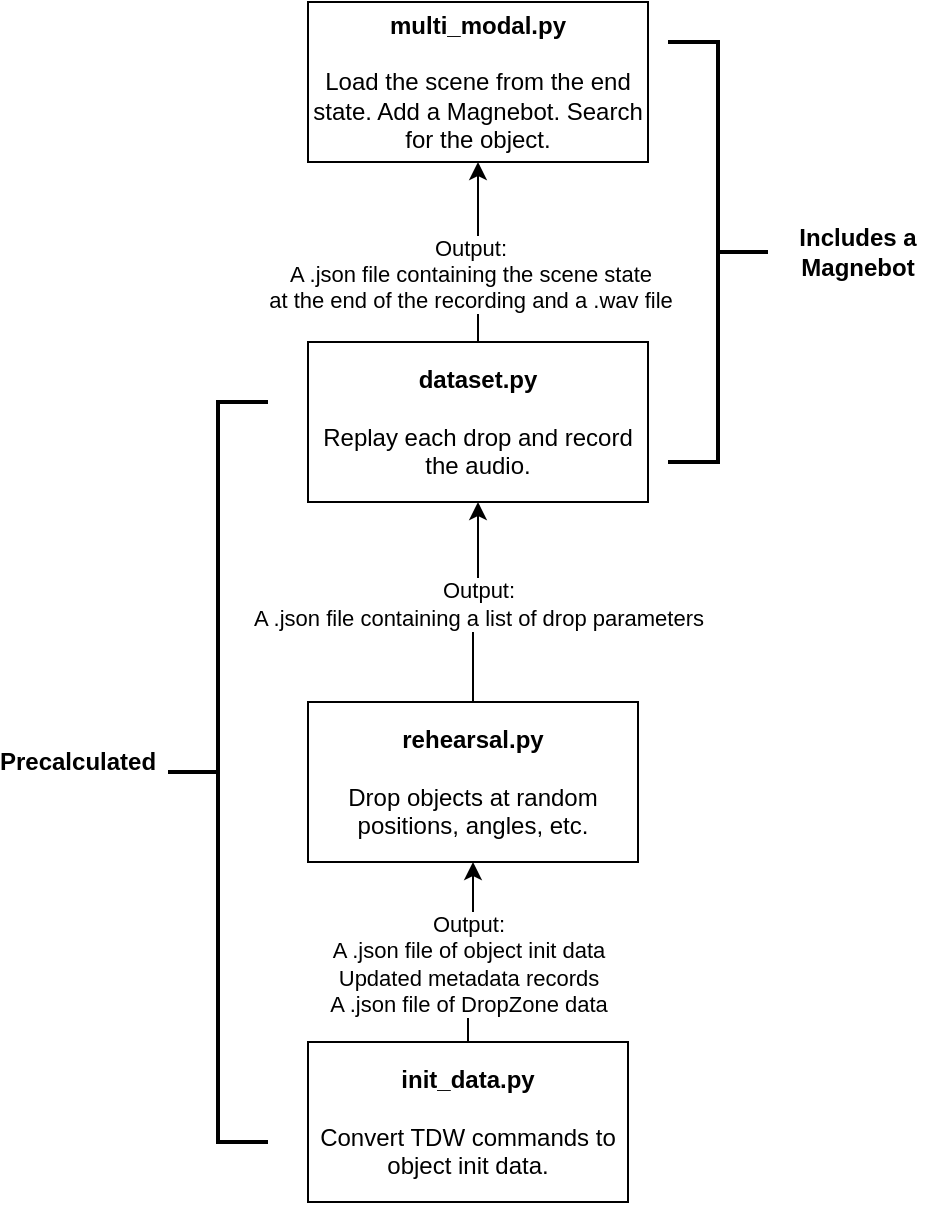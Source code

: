 <mxfile version="14.4.2" type="device"><diagram id="8xLchIjH4b9QTyZz0Ari" name="Page-1"><mxGraphModel dx="2062" dy="1153" grid="1" gridSize="10" guides="1" tooltips="1" connect="1" arrows="1" fold="1" page="1" pageScale="1" pageWidth="850" pageHeight="1100" math="0" shadow="0"><root><mxCell id="0"/><mxCell id="1" parent="0"/><mxCell id="iGppdgJinJF69qWEVTL2-3" value="" style="edgeStyle=orthogonalEdgeStyle;rounded=0;orthogonalLoop=1;jettySize=auto;html=1;" parent="1" source="iGppdgJinJF69qWEVTL2-1" target="iGppdgJinJF69qWEVTL2-2" edge="1"><mxGeometry relative="1" as="geometry"/></mxCell><mxCell id="iGppdgJinJF69qWEVTL2-6" value="&lt;div&gt;Output:&lt;/div&gt;&lt;div&gt;A .json file containing a list of drop parameters&lt;br&gt;&lt;/div&gt;" style="edgeLabel;html=1;align=center;verticalAlign=middle;resizable=0;points=[];" parent="iGppdgJinJF69qWEVTL2-3" vertex="1" connectable="0"><mxGeometry x="0.3" relative="1" as="geometry"><mxPoint y="15" as="offset"/></mxGeometry></mxCell><mxCell id="iGppdgJinJF69qWEVTL2-1" value="&lt;div&gt;&lt;b&gt;&lt;font style=&quot;font-size: 12px&quot;&gt;rehearsal.py&lt;/font&gt;&lt;/b&gt;&lt;/div&gt;&lt;div&gt;&lt;b&gt;&lt;font style=&quot;font-size: 12px&quot;&gt;&lt;br&gt;&lt;/font&gt;&lt;/b&gt;&lt;/div&gt;&lt;div&gt;&lt;font style=&quot;font-size: 12px&quot;&gt;Drop objects at random positions, angles, etc.&lt;br&gt;&lt;/font&gt;&lt;/div&gt;" style="rounded=0;whiteSpace=wrap;html=1;" parent="1" vertex="1"><mxGeometry x="360" y="380" width="165" height="80" as="geometry"/></mxCell><mxCell id="iGppdgJinJF69qWEVTL2-5" value="" style="edgeStyle=orthogonalEdgeStyle;rounded=0;orthogonalLoop=1;jettySize=auto;html=1;" parent="1" source="iGppdgJinJF69qWEVTL2-2" target="iGppdgJinJF69qWEVTL2-4" edge="1"><mxGeometry relative="1" as="geometry"/></mxCell><mxCell id="iGppdgJinJF69qWEVTL2-7" value="&lt;div&gt;Output: &lt;br&gt;&lt;/div&gt;&lt;div&gt;A .json file containing the scene state &lt;br&gt;&lt;/div&gt;&lt;div&gt;at the end of the recording and a .wav file&lt;/div&gt;" style="edgeLabel;html=1;align=center;verticalAlign=middle;resizable=0;points=[];" parent="iGppdgJinJF69qWEVTL2-5" vertex="1" connectable="0"><mxGeometry x="-0.236" y="4" relative="1" as="geometry"><mxPoint as="offset"/></mxGeometry></mxCell><mxCell id="iGppdgJinJF69qWEVTL2-2" value="&lt;div&gt;&lt;b&gt;dataset.py&lt;/b&gt;&lt;/div&gt;&lt;div&gt;&lt;b&gt;&lt;br&gt;&lt;/b&gt;&lt;/div&gt;&lt;div&gt;Replay each drop and record the audio.&lt;br&gt;&lt;/div&gt;" style="whiteSpace=wrap;html=1;rounded=0;" parent="1" vertex="1"><mxGeometry x="360" y="200" width="170" height="80" as="geometry"/></mxCell><mxCell id="iGppdgJinJF69qWEVTL2-4" value="&lt;div&gt;&lt;b&gt;multi_modal.py&lt;/b&gt;&lt;/div&gt;&lt;div&gt;&lt;b&gt;&lt;br&gt;&lt;/b&gt;&lt;/div&gt;&lt;div&gt;Load the scene from the end state. Add a Magnebot. Search for the object. &lt;br&gt;&lt;b&gt;&lt;/b&gt;&lt;/div&gt;" style="whiteSpace=wrap;html=1;rounded=0;" parent="1" vertex="1"><mxGeometry x="360" y="30" width="170" height="80" as="geometry"/></mxCell><mxCell id="iGppdgJinJF69qWEVTL2-8" value="" style="strokeWidth=2;html=1;shape=mxgraph.flowchart.annotation_2;align=left;labelPosition=right;pointerEvents=1;" parent="1" vertex="1"><mxGeometry x="290" y="230" width="50" height="370" as="geometry"/></mxCell><mxCell id="iGppdgJinJF69qWEVTL2-9" value="Precalculated" style="text;html=1;strokeColor=none;fillColor=none;align=center;verticalAlign=middle;whiteSpace=wrap;rounded=0;fontStyle=1" parent="1" vertex="1"><mxGeometry x="210" y="400" width="70" height="20" as="geometry"/></mxCell><mxCell id="iGppdgJinJF69qWEVTL2-11" value="" style="strokeWidth=2;html=1;shape=mxgraph.flowchart.annotation_2;align=left;labelPosition=right;pointerEvents=1;rotation=-180;" parent="1" vertex="1"><mxGeometry x="540" y="50" width="50" height="210" as="geometry"/></mxCell><mxCell id="iGppdgJinJF69qWEVTL2-12" value="Includes a Magnebot" style="text;html=1;strokeColor=none;fillColor=none;align=center;verticalAlign=middle;whiteSpace=wrap;rounded=0;fontStyle=1" parent="1" vertex="1"><mxGeometry x="600" y="145" width="70" height="20" as="geometry"/></mxCell><mxCell id="OkTklZYCMtWCAIKqYo9v-3" style="edgeStyle=orthogonalEdgeStyle;rounded=0;orthogonalLoop=1;jettySize=auto;html=1;exitX=0.5;exitY=0;exitDx=0;exitDy=0;entryX=0.5;entryY=1;entryDx=0;entryDy=0;" edge="1" parent="1" source="OkTklZYCMtWCAIKqYo9v-1" target="iGppdgJinJF69qWEVTL2-1"><mxGeometry relative="1" as="geometry"/></mxCell><mxCell id="OkTklZYCMtWCAIKqYo9v-4" value="&lt;div&gt;Output:&lt;/div&gt;&lt;div&gt;A .json file of object init data&lt;/div&gt;&lt;div&gt;Updated metadata records&lt;/div&gt;&lt;div&gt;A .json file of DropZone data&lt;br&gt;&lt;/div&gt;" style="edgeLabel;html=1;align=center;verticalAlign=middle;resizable=0;points=[];" vertex="1" connectable="0" parent="OkTklZYCMtWCAIKqYo9v-3"><mxGeometry x="0.275" y="4" relative="1" as="geometry"><mxPoint x="1.5" y="17" as="offset"/></mxGeometry></mxCell><mxCell id="OkTklZYCMtWCAIKqYo9v-1" value="&lt;div&gt;&lt;b&gt;&lt;font style=&quot;font-size: 12px&quot;&gt;init_data.py&lt;/font&gt;&lt;/b&gt;&lt;/div&gt;&lt;div&gt;&lt;b&gt;&lt;font style=&quot;font-size: 12px&quot;&gt;&lt;br&gt;&lt;/font&gt;&lt;/b&gt;&lt;/div&gt;&lt;div&gt;&lt;font style=&quot;font-size: 12px&quot;&gt;Convert TDW commands to object init data.&lt;br&gt;&lt;/font&gt;&lt;/div&gt;" style="rounded=0;whiteSpace=wrap;html=1;" vertex="1" parent="1"><mxGeometry x="360" y="550" width="160" height="80" as="geometry"/></mxCell></root></mxGraphModel></diagram></mxfile>